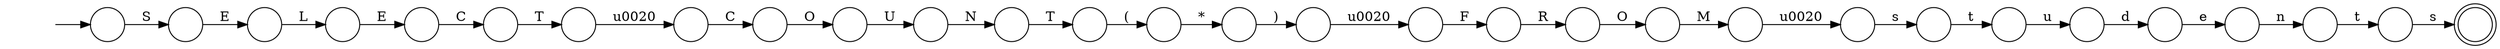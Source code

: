 digraph Automaton {
  rankdir = LR;
  0 [shape=doublecircle,label=""];
  1 [shape=circle,label=""];
  1 -> 21 [label="N"]
  2 [shape=circle,label=""];
  initial [shape=plaintext,label=""];
  initial -> 2
  2 -> 14 [label="S"]
  3 [shape=circle,label=""];
  3 -> 11 [label="O"]
  4 [shape=circle,label=""];
  4 -> 8 [label="d"]
  5 [shape=circle,label=""];
  5 -> 22 [label="n"]
  6 [shape=circle,label=""];
  6 -> 7 [label="*"]
  7 [shape=circle,label=""];
  7 -> 10 [label=")"]
  8 [shape=circle,label=""];
  8 -> 5 [label="e"]
  9 [shape=circle,label=""];
  9 -> 20 [label="E"]
  10 [shape=circle,label=""];
  10 -> 18 [label="\u0020"]
  11 [shape=circle,label=""];
  11 -> 27 [label="M"]
  12 [shape=circle,label=""];
  12 -> 29 [label="s"]
  13 [shape=circle,label=""];
  13 -> 1 [label="U"]
  14 [shape=circle,label=""];
  14 -> 17 [label="E"]
  15 [shape=circle,label=""];
  15 -> 6 [label="("]
  16 [shape=circle,label=""];
  16 -> 3 [label="R"]
  17 [shape=circle,label=""];
  17 -> 9 [label="L"]
  18 [shape=circle,label=""];
  18 -> 16 [label="F"]
  19 [shape=circle,label=""];
  19 -> 0 [label="s"]
  20 [shape=circle,label=""];
  20 -> 25 [label="C"]
  21 [shape=circle,label=""];
  21 -> 15 [label="T"]
  22 [shape=circle,label=""];
  22 -> 19 [label="t"]
  23 [shape=circle,label=""];
  23 -> 13 [label="O"]
  24 [shape=circle,label=""];
  24 -> 26 [label="\u0020"]
  25 [shape=circle,label=""];
  25 -> 24 [label="T"]
  26 [shape=circle,label=""];
  26 -> 23 [label="C"]
  27 [shape=circle,label=""];
  27 -> 12 [label="\u0020"]
  28 [shape=circle,label=""];
  28 -> 4 [label="u"]
  29 [shape=circle,label=""];
  29 -> 28 [label="t"]
}
